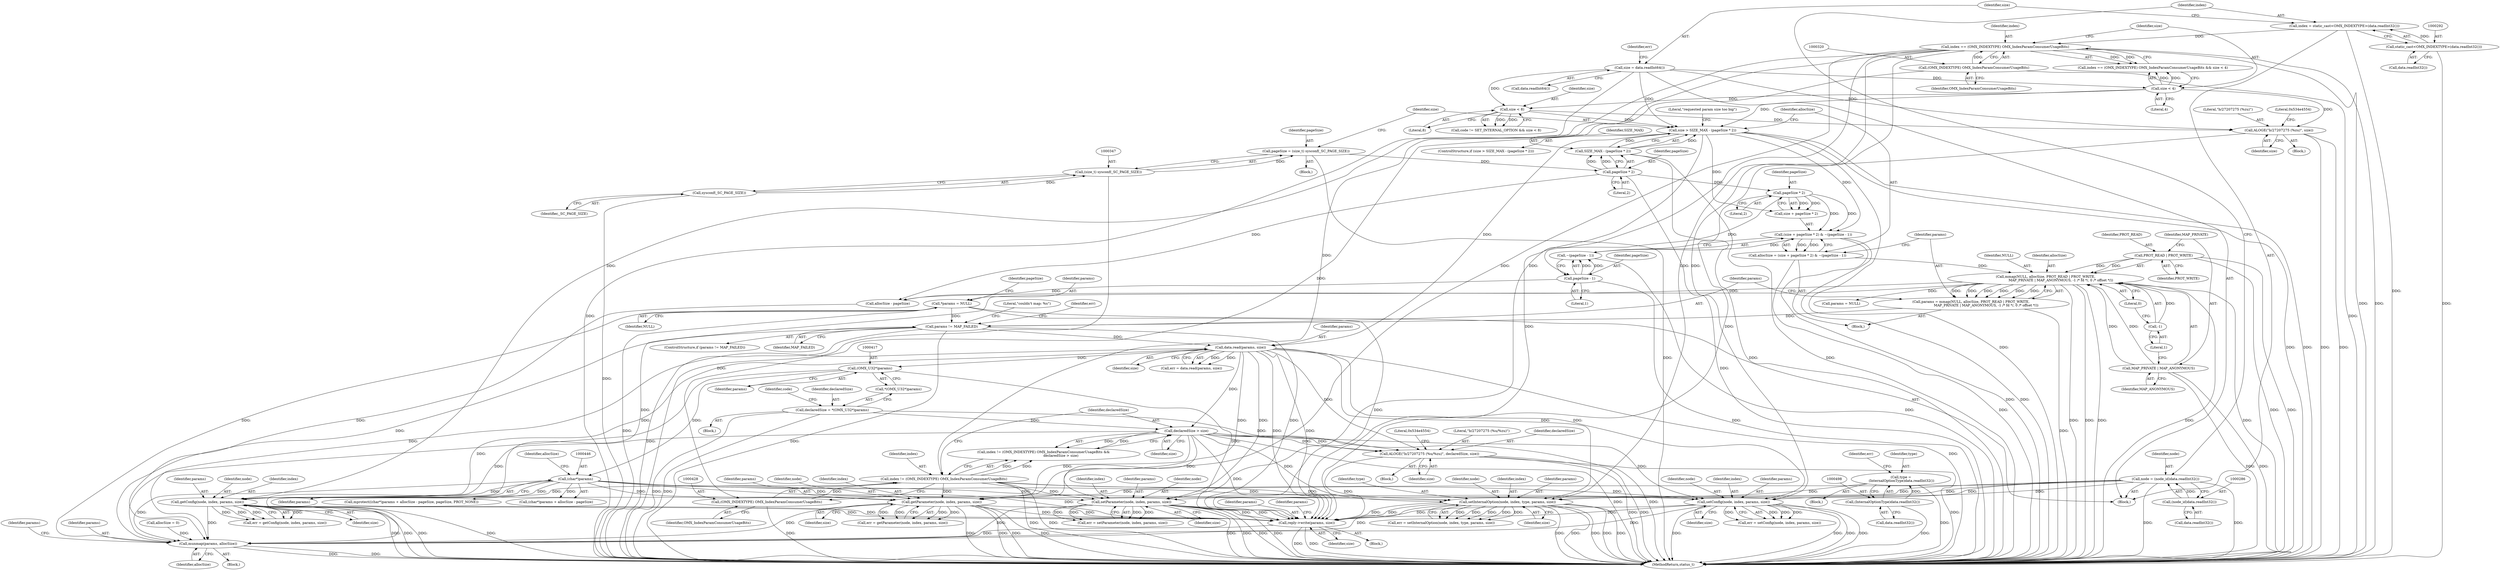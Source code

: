 digraph "0_Android_0bb5ced60304da7f61478ffd359e7ba65d72f181@API" {
"1000532" [label="(Call,reply->write(params, size))"];
"1000396" [label="(Call,data.read(params, size))"];
"1000390" [label="(Call,params != MAP_FAILED)"];
"1000375" [label="(Call,params = mmap(NULL, allocSize, PROT_READ | PROT_WRITE,\n                            MAP_PRIVATE | MAP_ANONYMOUS, -1 /* fd */, 0 /* offset */))"];
"1000377" [label="(Call,mmap(NULL, allocSize, PROT_READ | PROT_WRITE,\n                            MAP_PRIVATE | MAP_ANONYMOUS, -1 /* fd */, 0 /* offset */))"];
"1000363" [label="(Call,allocSize = (size + pageSize * 2) & ~(pageSize - 1))"];
"1000365" [label="(Call,(size + pageSize * 2) & ~(pageSize - 1))"];
"1000351" [label="(Call,size > SIZE_MAX - (pageSize * 2))"];
"1000295" [label="(Call,size = data.readInt64())"];
"1000329" [label="(Call,size < 8)"];
"1000322" [label="(Call,size < 4)"];
"1000353" [label="(Call,SIZE_MAX - (pageSize * 2))"];
"1000355" [label="(Call,pageSize * 2)"];
"1000344" [label="(Call,pageSize = (size_t) sysconf(_SC_PAGE_SIZE))"];
"1000346" [label="(Call,(size_t) sysconf(_SC_PAGE_SIZE))"];
"1000348" [label="(Call,sysconf(_SC_PAGE_SIZE))"];
"1000368" [label="(Call,pageSize * 2)"];
"1000371" [label="(Call,~(pageSize - 1))"];
"1000372" [label="(Call,pageSize - 1)"];
"1000380" [label="(Call,PROT_READ | PROT_WRITE)"];
"1000383" [label="(Call,MAP_PRIVATE | MAP_ANONYMOUS)"];
"1000386" [label="(Call,-1)"];
"1000303" [label="(Call,*params = NULL)"];
"1000445" [label="(Call,(char*)params)"];
"1000416" [label="(Call,(OMX_U32*)params)"];
"1000477" [label="(Call,getConfig(node, index, params, size))"];
"1000283" [label="(Call,node = (node_id)data.readInt32())"];
"1000285" [label="(Call,(node_id)data.readInt32())"];
"1000317" [label="(Call,index == (OMX_INDEXTYPE) OMX_IndexParamConsumerUsageBits)"];
"1000289" [label="(Call,index = static_cast<OMX_INDEXTYPE>(data.readInt32()))"];
"1000291" [label="(Call,static_cast<OMX_INDEXTYPE>(data.readInt32()))"];
"1000319" [label="(Call,(OMX_INDEXTYPE) OMX_IndexParamConsumerUsageBits)"];
"1000425" [label="(Call,index != (OMX_INDEXTYPE) OMX_IndexParamConsumerUsageBits)"];
"1000427" [label="(Call,(OMX_INDEXTYPE) OMX_IndexParamConsumerUsageBits)"];
"1000430" [label="(Call,declaredSize > size)"];
"1000413" [label="(Call,declaredSize = *(OMX_U32*)params)"];
"1000459" [label="(Call,getParameter(node, index, params, size))"];
"1000468" [label="(Call,setParameter(node, index, params, size))"];
"1000502" [label="(Call,setInternalOption(node, index, type, params, size))"];
"1000495" [label="(Call,type =\n (InternalOptionType)data.readInt32())"];
"1000497" [label="(Call,(InternalOptionType)data.readInt32())"];
"1000486" [label="(Call,setConfig(node, index, params, size))"];
"1000434" [label="(Call,ALOGE(\"b/27207275 (%u/%zu)\", declaredSize, size))"];
"1000333" [label="(Call,ALOGE(\"b/27207275 (%zu)\", size))"];
"1000538" [label="(Call,munmap(params, allocSize))"];
"1000385" [label="(Identifier,MAP_ANONYMOUS)"];
"1000486" [label="(Call,setConfig(node, index, params, size))"];
"1000445" [label="(Call,(char*)params)"];
"1000349" [label="(Identifier,_SC_PAGE_SIZE)"];
"1000462" [label="(Identifier,params)"];
"1000311" [label="(Call,allocSize = 0)"];
"1000362" [label="(Block,)"];
"1000422" [label="(Identifier,code)"];
"1000386" [label="(Call,-1)"];
"1000373" [label="(Identifier,pageSize)"];
"1000381" [label="(Identifier,PROT_READ)"];
"1000380" [label="(Call,PROT_READ | PROT_WRITE)"];
"1000487" [label="(Identifier,node)"];
"1000277" [label="(Block,)"];
"1000505" [label="(Identifier,type)"];
"1000468" [label="(Call,setParameter(node, index, params, size))"];
"1000290" [label="(Identifier,index)"];
"1000479" [label="(Identifier,index)"];
"1000390" [label="(Call,params != MAP_FAILED)"];
"1000346" [label="(Call,(size_t) sysconf(_SC_PAGE_SIZE))"];
"1000460" [label="(Identifier,node)"];
"1000461" [label="(Identifier,index)"];
"1000344" [label="(Call,pageSize = (size_t) sysconf(_SC_PAGE_SIZE))"];
"1000541" [label="(Call,params = NULL)"];
"1000304" [label="(Identifier,params)"];
"1000470" [label="(Identifier,index)"];
"1000514" [label="(Literal,\"couldn't map: %s\")"];
"1000426" [label="(Identifier,index)"];
"1000537" [label="(Block,)"];
"1000533" [label="(Identifier,params)"];
"1000463" [label="(Identifier,size)"];
"1000447" [label="(Identifier,params)"];
"1000356" [label="(Identifier,pageSize)"];
"1000431" [label="(Identifier,declaredSize)"];
"1000395" [label="(Identifier,err)"];
"1000484" [label="(Call,err = setConfig(node, index, params, size))"];
"1000379" [label="(Identifier,allocSize)"];
"1000352" [label="(Identifier,size)"];
"1001353" [label="(MethodReturn,status_t)"];
"1000325" [label="(Call,code != SET_INTERNAL_OPTION && size < 8)"];
"1000503" [label="(Identifier,node)"];
"1000287" [label="(Call,data.readInt32())"];
"1000321" [label="(Identifier,OMX_IndexParamConsumerUsageBits)"];
"1000319" [label="(Call,(OMX_INDEXTYPE) OMX_IndexParamConsumerUsageBits)"];
"1000495" [label="(Call,type =\n (InternalOptionType)data.readInt32())"];
"1000334" [label="(Literal,\"b/27207275 (%zu)\")"];
"1000335" [label="(Identifier,size)"];
"1000297" [label="(Call,data.readInt64())"];
"1000398" [label="(Identifier,size)"];
"1000371" [label="(Call,~(pageSize - 1))"];
"1000331" [label="(Literal,8)"];
"1000291" [label="(Call,static_cast<OMX_INDEXTYPE>(data.readInt32()))"];
"1000496" [label="(Identifier,type)"];
"1000414" [label="(Identifier,declaredSize)"];
"1000323" [label="(Identifier,size)"];
"1000443" [label="(Call,mprotect((char*)params + allocSize - pageSize, pageSize, PROT_NONE))"];
"1000340" [label="(Block,)"];
"1000432" [label="(Identifier,size)"];
"1000457" [label="(Call,err = getParameter(node, index, params, size))"];
"1000308" [label="(Identifier,pageSize)"];
"1000542" [label="(Identifier,params)"];
"1000477" [label="(Call,getConfig(node, index, params, size))"];
"1000488" [label="(Identifier,index)"];
"1000375" [label="(Call,params = mmap(NULL, allocSize, PROT_READ | PROT_WRITE,\n                            MAP_PRIVATE | MAP_ANONYMOUS, -1 /* fd */, 0 /* offset */))"];
"1000489" [label="(Identifier,params)"];
"1000433" [label="(Block,)"];
"1000383" [label="(Call,MAP_PRIVATE | MAP_ANONYMOUS)"];
"1000365" [label="(Call,(size + pageSize * 2) & ~(pageSize - 1))"];
"1000378" [label="(Identifier,NULL)"];
"1000351" [label="(Call,size > SIZE_MAX - (pageSize * 2))"];
"1000425" [label="(Call,index != (OMX_INDEXTYPE) OMX_IndexParamConsumerUsageBits)"];
"1000318" [label="(Identifier,index)"];
"1000296" [label="(Identifier,size)"];
"1000285" [label="(Call,(node_id)data.readInt32())"];
"1000444" [label="(Call,(char*)params + allocSize - pageSize)"];
"1000348" [label="(Call,sysconf(_SC_PAGE_SIZE))"];
"1000436" [label="(Identifier,declaredSize)"];
"1000387" [label="(Literal,1)"];
"1000497" [label="(Call,(InternalOptionType)data.readInt32())"];
"1000370" [label="(Literal,2)"];
"1000437" [label="(Identifier,size)"];
"1000330" [label="(Identifier,size)"];
"1000490" [label="(Identifier,size)"];
"1000427" [label="(Call,(OMX_INDEXTYPE) OMX_IndexParamConsumerUsageBits)"];
"1000345" [label="(Identifier,pageSize)"];
"1000475" [label="(Call,err = getConfig(node, index, params, size))"];
"1000540" [label="(Identifier,allocSize)"];
"1000360" [label="(Literal,\"requested param size too big\")"];
"1000531" [label="(Block,)"];
"1000372" [label="(Call,pageSize - 1)"];
"1000448" [label="(Call,allocSize - pageSize)"];
"1000303" [label="(Call,*params = NULL)"];
"1000305" [label="(Identifier,NULL)"];
"1000480" [label="(Identifier,params)"];
"1000538" [label="(Call,munmap(params, allocSize))"];
"1000337" [label="(Literal,0x534e4554)"];
"1000536" [label="(Identifier,params)"];
"1000449" [label="(Identifier,allocSize)"];
"1000354" [label="(Identifier,SIZE_MAX)"];
"1000289" [label="(Call,index = static_cast<OMX_INDEXTYPE>(data.readInt32()))"];
"1000376" [label="(Identifier,params)"];
"1000300" [label="(Identifier,err)"];
"1000539" [label="(Identifier,params)"];
"1000532" [label="(Call,reply->write(params, size))"];
"1000329" [label="(Call,size < 8)"];
"1000507" [label="(Identifier,size)"];
"1000283" [label="(Call,node = (node_id)data.readInt32())"];
"1000368" [label="(Call,pageSize * 2)"];
"1000408" [label="(Block,)"];
"1000317" [label="(Call,index == (OMX_INDEXTYPE) OMX_IndexParamConsumerUsageBits)"];
"1000394" [label="(Call,err = data.read(params, size))"];
"1000389" [label="(ControlStructure,if (params != MAP_FAILED))"];
"1000384" [label="(Identifier,MAP_PRIVATE)"];
"1000324" [label="(Literal,4)"];
"1000392" [label="(Identifier,MAP_FAILED)"];
"1000369" [label="(Identifier,pageSize)"];
"1000364" [label="(Identifier,allocSize)"];
"1000481" [label="(Identifier,size)"];
"1000439" [label="(Literal,0x534e4554)"];
"1000388" [label="(Literal,0)"];
"1000382" [label="(Identifier,PROT_WRITE)"];
"1000413" [label="(Call,declaredSize = *(OMX_U32*)params)"];
"1000355" [label="(Call,pageSize * 2)"];
"1000374" [label="(Literal,1)"];
"1000316" [label="(Call,index == (OMX_INDEXTYPE) OMX_IndexParamConsumerUsageBits && size < 4)"];
"1000500" [label="(Call,err = setInternalOption(node, index, type, params, size))"];
"1000424" [label="(Call,index != (OMX_INDEXTYPE) OMX_IndexParamConsumerUsageBits &&\n                                declaredSize > size)"];
"1000478" [label="(Identifier,node)"];
"1000416" [label="(Call,(OMX_U32*)params)"];
"1000332" [label="(Block,)"];
"1000284" [label="(Identifier,node)"];
"1000502" [label="(Call,setInternalOption(node, index, type, params, size))"];
"1000295" [label="(Call,size = data.readInt64())"];
"1000499" [label="(Call,data.readInt32())"];
"1000466" [label="(Call,err = setParameter(node, index, params, size))"];
"1000504" [label="(Identifier,index)"];
"1000471" [label="(Identifier,params)"];
"1000353" [label="(Call,SIZE_MAX - (pageSize * 2))"];
"1000418" [label="(Identifier,params)"];
"1000391" [label="(Identifier,params)"];
"1000501" [label="(Identifier,err)"];
"1000396" [label="(Call,data.read(params, size))"];
"1000472" [label="(Identifier,size)"];
"1000506" [label="(Identifier,params)"];
"1000377" [label="(Call,mmap(NULL, allocSize, PROT_READ | PROT_WRITE,\n                            MAP_PRIVATE | MAP_ANONYMOUS, -1 /* fd */, 0 /* offset */))"];
"1000293" [label="(Call,data.readInt32())"];
"1000429" [label="(Identifier,OMX_IndexParamConsumerUsageBits)"];
"1000322" [label="(Call,size < 4)"];
"1000397" [label="(Identifier,params)"];
"1000350" [label="(ControlStructure,if (size > SIZE_MAX - (pageSize * 2)))"];
"1000493" [label="(Block,)"];
"1000434" [label="(Call,ALOGE(\"b/27207275 (%u/%zu)\", declaredSize, size))"];
"1000430" [label="(Call,declaredSize > size)"];
"1000469" [label="(Identifier,node)"];
"1000357" [label="(Literal,2)"];
"1000333" [label="(Call,ALOGE(\"b/27207275 (%zu)\", size))"];
"1000459" [label="(Call,getParameter(node, index, params, size))"];
"1000415" [label="(Call,*(OMX_U32*)params)"];
"1000534" [label="(Identifier,size)"];
"1000363" [label="(Call,allocSize = (size + pageSize * 2) & ~(pageSize - 1))"];
"1000435" [label="(Literal,\"b/27207275 (%u/%zu)\")"];
"1000366" [label="(Call,size + pageSize * 2)"];
"1000532" -> "1000531"  [label="AST: "];
"1000532" -> "1000534"  [label="CFG: "];
"1000533" -> "1000532"  [label="AST: "];
"1000534" -> "1000532"  [label="AST: "];
"1000536" -> "1000532"  [label="CFG: "];
"1000532" -> "1001353"  [label="DDG: "];
"1000532" -> "1001353"  [label="DDG: "];
"1000396" -> "1000532"  [label="DDG: "];
"1000396" -> "1000532"  [label="DDG: "];
"1000303" -> "1000532"  [label="DDG: "];
"1000445" -> "1000532"  [label="DDG: "];
"1000477" -> "1000532"  [label="DDG: "];
"1000477" -> "1000532"  [label="DDG: "];
"1000416" -> "1000532"  [label="DDG: "];
"1000459" -> "1000532"  [label="DDG: "];
"1000459" -> "1000532"  [label="DDG: "];
"1000390" -> "1000532"  [label="DDG: "];
"1000468" -> "1000532"  [label="DDG: "];
"1000468" -> "1000532"  [label="DDG: "];
"1000502" -> "1000532"  [label="DDG: "];
"1000502" -> "1000532"  [label="DDG: "];
"1000486" -> "1000532"  [label="DDG: "];
"1000486" -> "1000532"  [label="DDG: "];
"1000434" -> "1000532"  [label="DDG: "];
"1000430" -> "1000532"  [label="DDG: "];
"1000351" -> "1000532"  [label="DDG: "];
"1000333" -> "1000532"  [label="DDG: "];
"1000532" -> "1000538"  [label="DDG: "];
"1000396" -> "1000394"  [label="AST: "];
"1000396" -> "1000398"  [label="CFG: "];
"1000397" -> "1000396"  [label="AST: "];
"1000398" -> "1000396"  [label="AST: "];
"1000394" -> "1000396"  [label="CFG: "];
"1000396" -> "1001353"  [label="DDG: "];
"1000396" -> "1000394"  [label="DDG: "];
"1000396" -> "1000394"  [label="DDG: "];
"1000390" -> "1000396"  [label="DDG: "];
"1000351" -> "1000396"  [label="DDG: "];
"1000396" -> "1000416"  [label="DDG: "];
"1000396" -> "1000430"  [label="DDG: "];
"1000396" -> "1000434"  [label="DDG: "];
"1000396" -> "1000459"  [label="DDG: "];
"1000396" -> "1000468"  [label="DDG: "];
"1000396" -> "1000477"  [label="DDG: "];
"1000396" -> "1000486"  [label="DDG: "];
"1000396" -> "1000502"  [label="DDG: "];
"1000396" -> "1000538"  [label="DDG: "];
"1000390" -> "1000389"  [label="AST: "];
"1000390" -> "1000392"  [label="CFG: "];
"1000391" -> "1000390"  [label="AST: "];
"1000392" -> "1000390"  [label="AST: "];
"1000395" -> "1000390"  [label="CFG: "];
"1000514" -> "1000390"  [label="CFG: "];
"1000390" -> "1001353"  [label="DDG: "];
"1000390" -> "1001353"  [label="DDG: "];
"1000375" -> "1000390"  [label="DDG: "];
"1000303" -> "1000390"  [label="DDG: "];
"1000390" -> "1000538"  [label="DDG: "];
"1000375" -> "1000362"  [label="AST: "];
"1000375" -> "1000377"  [label="CFG: "];
"1000376" -> "1000375"  [label="AST: "];
"1000377" -> "1000375"  [label="AST: "];
"1000391" -> "1000375"  [label="CFG: "];
"1000375" -> "1001353"  [label="DDG: "];
"1000377" -> "1000375"  [label="DDG: "];
"1000377" -> "1000375"  [label="DDG: "];
"1000377" -> "1000375"  [label="DDG: "];
"1000377" -> "1000375"  [label="DDG: "];
"1000377" -> "1000375"  [label="DDG: "];
"1000377" -> "1000375"  [label="DDG: "];
"1000377" -> "1000388"  [label="CFG: "];
"1000378" -> "1000377"  [label="AST: "];
"1000379" -> "1000377"  [label="AST: "];
"1000380" -> "1000377"  [label="AST: "];
"1000383" -> "1000377"  [label="AST: "];
"1000386" -> "1000377"  [label="AST: "];
"1000388" -> "1000377"  [label="AST: "];
"1000377" -> "1001353"  [label="DDG: "];
"1000377" -> "1001353"  [label="DDG: "];
"1000377" -> "1001353"  [label="DDG: "];
"1000377" -> "1001353"  [label="DDG: "];
"1000377" -> "1001353"  [label="DDG: "];
"1000363" -> "1000377"  [label="DDG: "];
"1000380" -> "1000377"  [label="DDG: "];
"1000380" -> "1000377"  [label="DDG: "];
"1000383" -> "1000377"  [label="DDG: "];
"1000383" -> "1000377"  [label="DDG: "];
"1000386" -> "1000377"  [label="DDG: "];
"1000377" -> "1000448"  [label="DDG: "];
"1000377" -> "1000538"  [label="DDG: "];
"1000377" -> "1000541"  [label="DDG: "];
"1000363" -> "1000362"  [label="AST: "];
"1000363" -> "1000365"  [label="CFG: "];
"1000364" -> "1000363"  [label="AST: "];
"1000365" -> "1000363"  [label="AST: "];
"1000376" -> "1000363"  [label="CFG: "];
"1000363" -> "1001353"  [label="DDG: "];
"1000365" -> "1000363"  [label="DDG: "];
"1000365" -> "1000363"  [label="DDG: "];
"1000365" -> "1000371"  [label="CFG: "];
"1000366" -> "1000365"  [label="AST: "];
"1000371" -> "1000365"  [label="AST: "];
"1000365" -> "1001353"  [label="DDG: "];
"1000365" -> "1001353"  [label="DDG: "];
"1000351" -> "1000365"  [label="DDG: "];
"1000368" -> "1000365"  [label="DDG: "];
"1000368" -> "1000365"  [label="DDG: "];
"1000371" -> "1000365"  [label="DDG: "];
"1000351" -> "1000350"  [label="AST: "];
"1000351" -> "1000353"  [label="CFG: "];
"1000352" -> "1000351"  [label="AST: "];
"1000353" -> "1000351"  [label="AST: "];
"1000360" -> "1000351"  [label="CFG: "];
"1000364" -> "1000351"  [label="CFG: "];
"1000351" -> "1001353"  [label="DDG: "];
"1000351" -> "1001353"  [label="DDG: "];
"1000351" -> "1001353"  [label="DDG: "];
"1000295" -> "1000351"  [label="DDG: "];
"1000329" -> "1000351"  [label="DDG: "];
"1000322" -> "1000351"  [label="DDG: "];
"1000353" -> "1000351"  [label="DDG: "];
"1000353" -> "1000351"  [label="DDG: "];
"1000351" -> "1000366"  [label="DDG: "];
"1000295" -> "1000277"  [label="AST: "];
"1000295" -> "1000297"  [label="CFG: "];
"1000296" -> "1000295"  [label="AST: "];
"1000297" -> "1000295"  [label="AST: "];
"1000300" -> "1000295"  [label="CFG: "];
"1000295" -> "1001353"  [label="DDG: "];
"1000295" -> "1000322"  [label="DDG: "];
"1000295" -> "1000329"  [label="DDG: "];
"1000295" -> "1000333"  [label="DDG: "];
"1000329" -> "1000325"  [label="AST: "];
"1000329" -> "1000331"  [label="CFG: "];
"1000330" -> "1000329"  [label="AST: "];
"1000331" -> "1000329"  [label="AST: "];
"1000325" -> "1000329"  [label="CFG: "];
"1000329" -> "1000325"  [label="DDG: "];
"1000329" -> "1000325"  [label="DDG: "];
"1000322" -> "1000329"  [label="DDG: "];
"1000329" -> "1000333"  [label="DDG: "];
"1000322" -> "1000316"  [label="AST: "];
"1000322" -> "1000324"  [label="CFG: "];
"1000323" -> "1000322"  [label="AST: "];
"1000324" -> "1000322"  [label="AST: "];
"1000316" -> "1000322"  [label="CFG: "];
"1000322" -> "1000316"  [label="DDG: "];
"1000322" -> "1000316"  [label="DDG: "];
"1000322" -> "1000333"  [label="DDG: "];
"1000353" -> "1000355"  [label="CFG: "];
"1000354" -> "1000353"  [label="AST: "];
"1000355" -> "1000353"  [label="AST: "];
"1000353" -> "1001353"  [label="DDG: "];
"1000353" -> "1001353"  [label="DDG: "];
"1000355" -> "1000353"  [label="DDG: "];
"1000355" -> "1000353"  [label="DDG: "];
"1000355" -> "1000357"  [label="CFG: "];
"1000356" -> "1000355"  [label="AST: "];
"1000357" -> "1000355"  [label="AST: "];
"1000355" -> "1001353"  [label="DDG: "];
"1000344" -> "1000355"  [label="DDG: "];
"1000355" -> "1000368"  [label="DDG: "];
"1000355" -> "1000448"  [label="DDG: "];
"1000344" -> "1000340"  [label="AST: "];
"1000344" -> "1000346"  [label="CFG: "];
"1000345" -> "1000344"  [label="AST: "];
"1000346" -> "1000344"  [label="AST: "];
"1000352" -> "1000344"  [label="CFG: "];
"1000344" -> "1001353"  [label="DDG: "];
"1000346" -> "1000344"  [label="DDG: "];
"1000346" -> "1000348"  [label="CFG: "];
"1000347" -> "1000346"  [label="AST: "];
"1000348" -> "1000346"  [label="AST: "];
"1000346" -> "1001353"  [label="DDG: "];
"1000348" -> "1000346"  [label="DDG: "];
"1000348" -> "1000349"  [label="CFG: "];
"1000349" -> "1000348"  [label="AST: "];
"1000348" -> "1001353"  [label="DDG: "];
"1000368" -> "1000366"  [label="AST: "];
"1000368" -> "1000370"  [label="CFG: "];
"1000369" -> "1000368"  [label="AST: "];
"1000370" -> "1000368"  [label="AST: "];
"1000366" -> "1000368"  [label="CFG: "];
"1000368" -> "1000366"  [label="DDG: "];
"1000368" -> "1000366"  [label="DDG: "];
"1000368" -> "1000372"  [label="DDG: "];
"1000371" -> "1000372"  [label="CFG: "];
"1000372" -> "1000371"  [label="AST: "];
"1000371" -> "1001353"  [label="DDG: "];
"1000372" -> "1000371"  [label="DDG: "];
"1000372" -> "1000371"  [label="DDG: "];
"1000372" -> "1000374"  [label="CFG: "];
"1000373" -> "1000372"  [label="AST: "];
"1000374" -> "1000372"  [label="AST: "];
"1000372" -> "1001353"  [label="DDG: "];
"1000372" -> "1000448"  [label="DDG: "];
"1000380" -> "1000382"  [label="CFG: "];
"1000381" -> "1000380"  [label="AST: "];
"1000382" -> "1000380"  [label="AST: "];
"1000384" -> "1000380"  [label="CFG: "];
"1000380" -> "1001353"  [label="DDG: "];
"1000380" -> "1001353"  [label="DDG: "];
"1000383" -> "1000385"  [label="CFG: "];
"1000384" -> "1000383"  [label="AST: "];
"1000385" -> "1000383"  [label="AST: "];
"1000387" -> "1000383"  [label="CFG: "];
"1000383" -> "1001353"  [label="DDG: "];
"1000383" -> "1001353"  [label="DDG: "];
"1000386" -> "1000387"  [label="CFG: "];
"1000387" -> "1000386"  [label="AST: "];
"1000388" -> "1000386"  [label="CFG: "];
"1000303" -> "1000277"  [label="AST: "];
"1000303" -> "1000305"  [label="CFG: "];
"1000304" -> "1000303"  [label="AST: "];
"1000305" -> "1000303"  [label="AST: "];
"1000308" -> "1000303"  [label="CFG: "];
"1000303" -> "1001353"  [label="DDG: "];
"1000303" -> "1000538"  [label="DDG: "];
"1000445" -> "1000444"  [label="AST: "];
"1000445" -> "1000447"  [label="CFG: "];
"1000446" -> "1000445"  [label="AST: "];
"1000447" -> "1000445"  [label="AST: "];
"1000449" -> "1000445"  [label="CFG: "];
"1000445" -> "1000443"  [label="DDG: "];
"1000445" -> "1000444"  [label="DDG: "];
"1000416" -> "1000445"  [label="DDG: "];
"1000445" -> "1000459"  [label="DDG: "];
"1000445" -> "1000468"  [label="DDG: "];
"1000445" -> "1000477"  [label="DDG: "];
"1000445" -> "1000486"  [label="DDG: "];
"1000445" -> "1000502"  [label="DDG: "];
"1000445" -> "1000538"  [label="DDG: "];
"1000416" -> "1000415"  [label="AST: "];
"1000416" -> "1000418"  [label="CFG: "];
"1000417" -> "1000416"  [label="AST: "];
"1000418" -> "1000416"  [label="AST: "];
"1000415" -> "1000416"  [label="CFG: "];
"1000416" -> "1000538"  [label="DDG: "];
"1000477" -> "1000475"  [label="AST: "];
"1000477" -> "1000481"  [label="CFG: "];
"1000478" -> "1000477"  [label="AST: "];
"1000479" -> "1000477"  [label="AST: "];
"1000480" -> "1000477"  [label="AST: "];
"1000481" -> "1000477"  [label="AST: "];
"1000475" -> "1000477"  [label="CFG: "];
"1000477" -> "1001353"  [label="DDG: "];
"1000477" -> "1001353"  [label="DDG: "];
"1000477" -> "1001353"  [label="DDG: "];
"1000477" -> "1001353"  [label="DDG: "];
"1000477" -> "1000475"  [label="DDG: "];
"1000477" -> "1000475"  [label="DDG: "];
"1000477" -> "1000475"  [label="DDG: "];
"1000477" -> "1000475"  [label="DDG: "];
"1000283" -> "1000477"  [label="DDG: "];
"1000317" -> "1000477"  [label="DDG: "];
"1000425" -> "1000477"  [label="DDG: "];
"1000430" -> "1000477"  [label="DDG: "];
"1000477" -> "1000538"  [label="DDG: "];
"1000283" -> "1000277"  [label="AST: "];
"1000283" -> "1000285"  [label="CFG: "];
"1000284" -> "1000283"  [label="AST: "];
"1000285" -> "1000283"  [label="AST: "];
"1000290" -> "1000283"  [label="CFG: "];
"1000283" -> "1001353"  [label="DDG: "];
"1000283" -> "1001353"  [label="DDG: "];
"1000285" -> "1000283"  [label="DDG: "];
"1000283" -> "1000459"  [label="DDG: "];
"1000283" -> "1000468"  [label="DDG: "];
"1000283" -> "1000486"  [label="DDG: "];
"1000283" -> "1000502"  [label="DDG: "];
"1000285" -> "1000287"  [label="CFG: "];
"1000286" -> "1000285"  [label="AST: "];
"1000287" -> "1000285"  [label="AST: "];
"1000317" -> "1000316"  [label="AST: "];
"1000317" -> "1000319"  [label="CFG: "];
"1000318" -> "1000317"  [label="AST: "];
"1000319" -> "1000317"  [label="AST: "];
"1000323" -> "1000317"  [label="CFG: "];
"1000316" -> "1000317"  [label="CFG: "];
"1000317" -> "1001353"  [label="DDG: "];
"1000317" -> "1001353"  [label="DDG: "];
"1000317" -> "1000316"  [label="DDG: "];
"1000317" -> "1000316"  [label="DDG: "];
"1000289" -> "1000317"  [label="DDG: "];
"1000319" -> "1000317"  [label="DDG: "];
"1000317" -> "1000425"  [label="DDG: "];
"1000317" -> "1000459"  [label="DDG: "];
"1000317" -> "1000468"  [label="DDG: "];
"1000317" -> "1000486"  [label="DDG: "];
"1000317" -> "1000502"  [label="DDG: "];
"1000289" -> "1000277"  [label="AST: "];
"1000289" -> "1000291"  [label="CFG: "];
"1000290" -> "1000289"  [label="AST: "];
"1000291" -> "1000289"  [label="AST: "];
"1000296" -> "1000289"  [label="CFG: "];
"1000289" -> "1001353"  [label="DDG: "];
"1000291" -> "1000289"  [label="DDG: "];
"1000291" -> "1000293"  [label="CFG: "];
"1000292" -> "1000291"  [label="AST: "];
"1000293" -> "1000291"  [label="AST: "];
"1000291" -> "1001353"  [label="DDG: "];
"1000319" -> "1000321"  [label="CFG: "];
"1000320" -> "1000319"  [label="AST: "];
"1000321" -> "1000319"  [label="AST: "];
"1000319" -> "1001353"  [label="DDG: "];
"1000319" -> "1000427"  [label="DDG: "];
"1000425" -> "1000424"  [label="AST: "];
"1000425" -> "1000427"  [label="CFG: "];
"1000426" -> "1000425"  [label="AST: "];
"1000427" -> "1000425"  [label="AST: "];
"1000431" -> "1000425"  [label="CFG: "];
"1000424" -> "1000425"  [label="CFG: "];
"1000425" -> "1001353"  [label="DDG: "];
"1000425" -> "1001353"  [label="DDG: "];
"1000425" -> "1000424"  [label="DDG: "];
"1000425" -> "1000424"  [label="DDG: "];
"1000427" -> "1000425"  [label="DDG: "];
"1000425" -> "1000459"  [label="DDG: "];
"1000425" -> "1000468"  [label="DDG: "];
"1000425" -> "1000486"  [label="DDG: "];
"1000425" -> "1000502"  [label="DDG: "];
"1000427" -> "1000429"  [label="CFG: "];
"1000428" -> "1000427"  [label="AST: "];
"1000429" -> "1000427"  [label="AST: "];
"1000427" -> "1001353"  [label="DDG: "];
"1000430" -> "1000424"  [label="AST: "];
"1000430" -> "1000432"  [label="CFG: "];
"1000431" -> "1000430"  [label="AST: "];
"1000432" -> "1000430"  [label="AST: "];
"1000424" -> "1000430"  [label="CFG: "];
"1000430" -> "1001353"  [label="DDG: "];
"1000430" -> "1001353"  [label="DDG: "];
"1000430" -> "1000424"  [label="DDG: "];
"1000430" -> "1000424"  [label="DDG: "];
"1000413" -> "1000430"  [label="DDG: "];
"1000430" -> "1000434"  [label="DDG: "];
"1000430" -> "1000434"  [label="DDG: "];
"1000430" -> "1000459"  [label="DDG: "];
"1000430" -> "1000468"  [label="DDG: "];
"1000430" -> "1000486"  [label="DDG: "];
"1000430" -> "1000502"  [label="DDG: "];
"1000413" -> "1000408"  [label="AST: "];
"1000413" -> "1000415"  [label="CFG: "];
"1000414" -> "1000413"  [label="AST: "];
"1000415" -> "1000413"  [label="AST: "];
"1000422" -> "1000413"  [label="CFG: "];
"1000413" -> "1001353"  [label="DDG: "];
"1000413" -> "1001353"  [label="DDG: "];
"1000413" -> "1000434"  [label="DDG: "];
"1000459" -> "1000457"  [label="AST: "];
"1000459" -> "1000463"  [label="CFG: "];
"1000460" -> "1000459"  [label="AST: "];
"1000461" -> "1000459"  [label="AST: "];
"1000462" -> "1000459"  [label="AST: "];
"1000463" -> "1000459"  [label="AST: "];
"1000457" -> "1000459"  [label="CFG: "];
"1000459" -> "1001353"  [label="DDG: "];
"1000459" -> "1001353"  [label="DDG: "];
"1000459" -> "1001353"  [label="DDG: "];
"1000459" -> "1001353"  [label="DDG: "];
"1000459" -> "1000457"  [label="DDG: "];
"1000459" -> "1000457"  [label="DDG: "];
"1000459" -> "1000457"  [label="DDG: "];
"1000459" -> "1000457"  [label="DDG: "];
"1000459" -> "1000538"  [label="DDG: "];
"1000468" -> "1000466"  [label="AST: "];
"1000468" -> "1000472"  [label="CFG: "];
"1000469" -> "1000468"  [label="AST: "];
"1000470" -> "1000468"  [label="AST: "];
"1000471" -> "1000468"  [label="AST: "];
"1000472" -> "1000468"  [label="AST: "];
"1000466" -> "1000468"  [label="CFG: "];
"1000468" -> "1001353"  [label="DDG: "];
"1000468" -> "1001353"  [label="DDG: "];
"1000468" -> "1001353"  [label="DDG: "];
"1000468" -> "1001353"  [label="DDG: "];
"1000468" -> "1000466"  [label="DDG: "];
"1000468" -> "1000466"  [label="DDG: "];
"1000468" -> "1000466"  [label="DDG: "];
"1000468" -> "1000466"  [label="DDG: "];
"1000468" -> "1000538"  [label="DDG: "];
"1000502" -> "1000500"  [label="AST: "];
"1000502" -> "1000507"  [label="CFG: "];
"1000503" -> "1000502"  [label="AST: "];
"1000504" -> "1000502"  [label="AST: "];
"1000505" -> "1000502"  [label="AST: "];
"1000506" -> "1000502"  [label="AST: "];
"1000507" -> "1000502"  [label="AST: "];
"1000500" -> "1000502"  [label="CFG: "];
"1000502" -> "1001353"  [label="DDG: "];
"1000502" -> "1001353"  [label="DDG: "];
"1000502" -> "1001353"  [label="DDG: "];
"1000502" -> "1001353"  [label="DDG: "];
"1000502" -> "1001353"  [label="DDG: "];
"1000502" -> "1000500"  [label="DDG: "];
"1000502" -> "1000500"  [label="DDG: "];
"1000502" -> "1000500"  [label="DDG: "];
"1000502" -> "1000500"  [label="DDG: "];
"1000502" -> "1000500"  [label="DDG: "];
"1000495" -> "1000502"  [label="DDG: "];
"1000502" -> "1000538"  [label="DDG: "];
"1000495" -> "1000493"  [label="AST: "];
"1000495" -> "1000497"  [label="CFG: "];
"1000496" -> "1000495"  [label="AST: "];
"1000497" -> "1000495"  [label="AST: "];
"1000501" -> "1000495"  [label="CFG: "];
"1000495" -> "1001353"  [label="DDG: "];
"1000497" -> "1000495"  [label="DDG: "];
"1000497" -> "1000499"  [label="CFG: "];
"1000498" -> "1000497"  [label="AST: "];
"1000499" -> "1000497"  [label="AST: "];
"1000497" -> "1001353"  [label="DDG: "];
"1000486" -> "1000484"  [label="AST: "];
"1000486" -> "1000490"  [label="CFG: "];
"1000487" -> "1000486"  [label="AST: "];
"1000488" -> "1000486"  [label="AST: "];
"1000489" -> "1000486"  [label="AST: "];
"1000490" -> "1000486"  [label="AST: "];
"1000484" -> "1000486"  [label="CFG: "];
"1000486" -> "1001353"  [label="DDG: "];
"1000486" -> "1001353"  [label="DDG: "];
"1000486" -> "1001353"  [label="DDG: "];
"1000486" -> "1001353"  [label="DDG: "];
"1000486" -> "1000484"  [label="DDG: "];
"1000486" -> "1000484"  [label="DDG: "];
"1000486" -> "1000484"  [label="DDG: "];
"1000486" -> "1000484"  [label="DDG: "];
"1000486" -> "1000538"  [label="DDG: "];
"1000434" -> "1000433"  [label="AST: "];
"1000434" -> "1000437"  [label="CFG: "];
"1000435" -> "1000434"  [label="AST: "];
"1000436" -> "1000434"  [label="AST: "];
"1000437" -> "1000434"  [label="AST: "];
"1000439" -> "1000434"  [label="CFG: "];
"1000434" -> "1001353"  [label="DDG: "];
"1000434" -> "1001353"  [label="DDG: "];
"1000434" -> "1001353"  [label="DDG: "];
"1000333" -> "1000332"  [label="AST: "];
"1000333" -> "1000335"  [label="CFG: "];
"1000334" -> "1000333"  [label="AST: "];
"1000335" -> "1000333"  [label="AST: "];
"1000337" -> "1000333"  [label="CFG: "];
"1000333" -> "1001353"  [label="DDG: "];
"1000333" -> "1001353"  [label="DDG: "];
"1000538" -> "1000537"  [label="AST: "];
"1000538" -> "1000540"  [label="CFG: "];
"1000539" -> "1000538"  [label="AST: "];
"1000540" -> "1000538"  [label="AST: "];
"1000542" -> "1000538"  [label="CFG: "];
"1000538" -> "1001353"  [label="DDG: "];
"1000538" -> "1001353"  [label="DDG: "];
"1000311" -> "1000538"  [label="DDG: "];
"1000448" -> "1000538"  [label="DDG: "];
}
